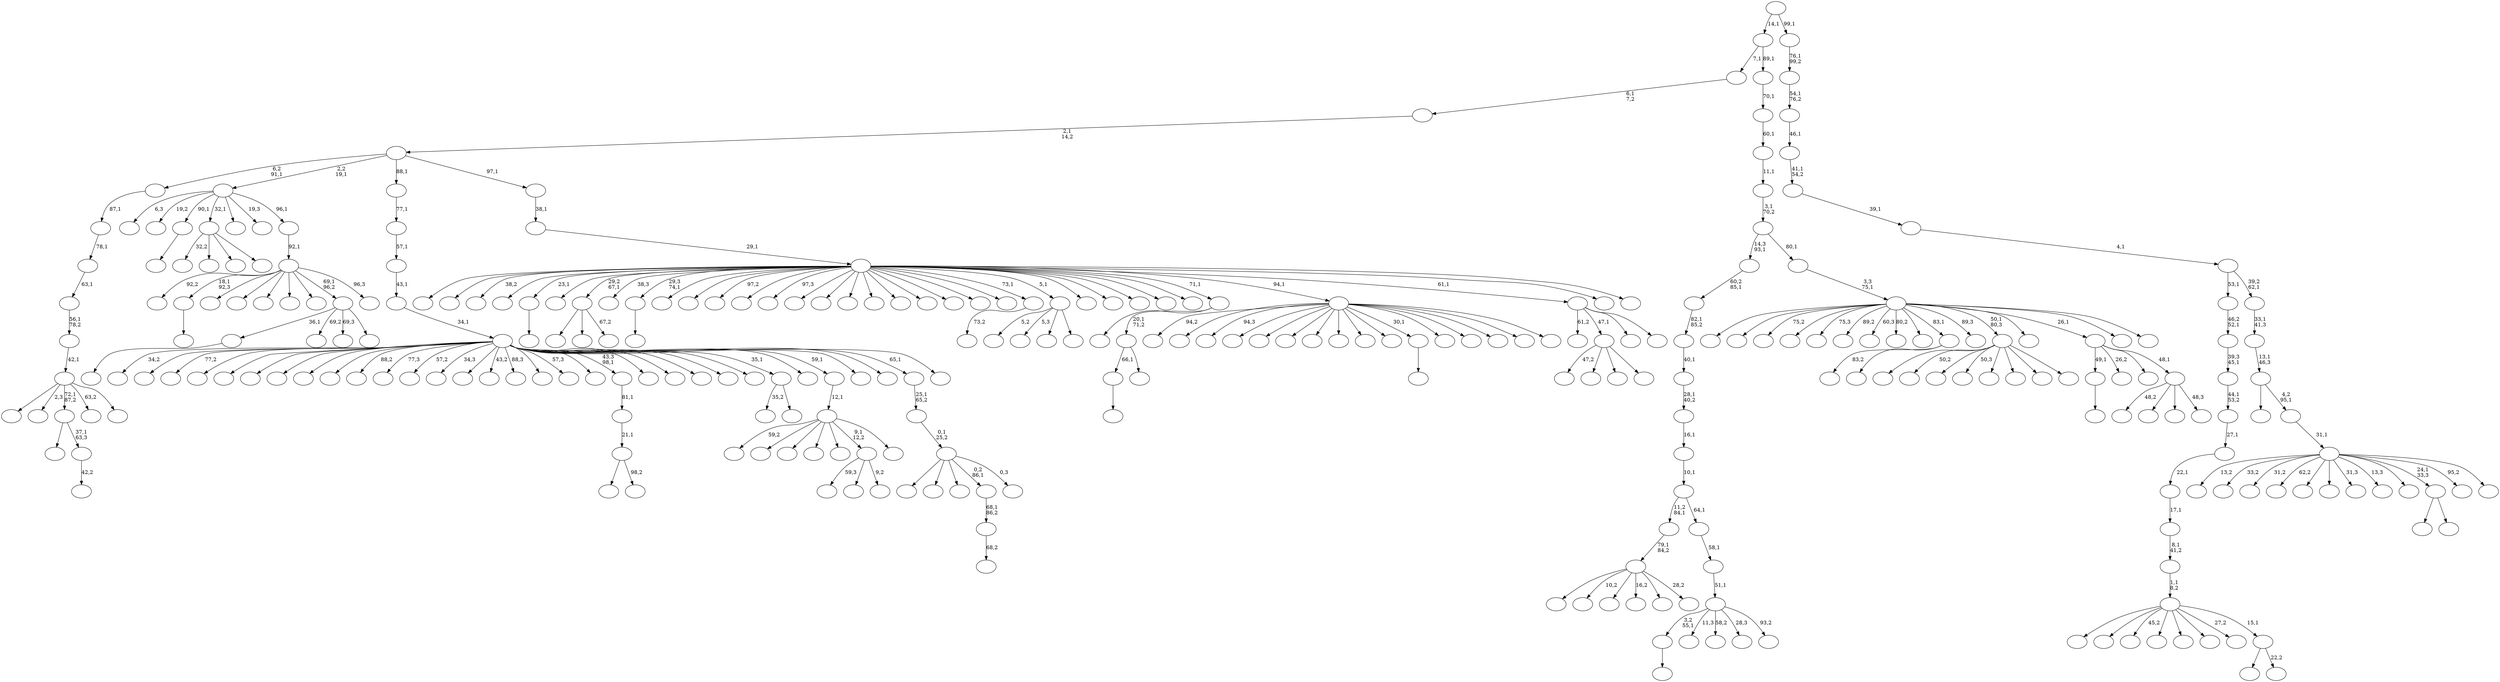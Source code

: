 digraph T {
	300 [label=""]
	299 [label=""]
	298 [label=""]
	297 [label=""]
	296 [label=""]
	295 [label=""]
	294 [label=""]
	293 [label=""]
	292 [label=""]
	291 [label=""]
	290 [label=""]
	289 [label=""]
	288 [label=""]
	287 [label=""]
	286 [label=""]
	285 [label=""]
	284 [label=""]
	283 [label=""]
	282 [label=""]
	281 [label=""]
	280 [label=""]
	279 [label=""]
	278 [label=""]
	277 [label=""]
	276 [label=""]
	275 [label=""]
	274 [label=""]
	273 [label=""]
	272 [label=""]
	271 [label=""]
	270 [label=""]
	269 [label=""]
	268 [label=""]
	267 [label=""]
	266 [label=""]
	265 [label=""]
	264 [label=""]
	263 [label=""]
	262 [label=""]
	261 [label=""]
	260 [label=""]
	259 [label=""]
	258 [label=""]
	257 [label=""]
	256 [label=""]
	255 [label=""]
	254 [label=""]
	253 [label=""]
	252 [label=""]
	251 [label=""]
	250 [label=""]
	249 [label=""]
	248 [label=""]
	247 [label=""]
	246 [label=""]
	245 [label=""]
	244 [label=""]
	243 [label=""]
	242 [label=""]
	241 [label=""]
	240 [label=""]
	239 [label=""]
	238 [label=""]
	237 [label=""]
	236 [label=""]
	235 [label=""]
	234 [label=""]
	233 [label=""]
	232 [label=""]
	231 [label=""]
	230 [label=""]
	229 [label=""]
	228 [label=""]
	227 [label=""]
	226 [label=""]
	225 [label=""]
	224 [label=""]
	223 [label=""]
	222 [label=""]
	221 [label=""]
	220 [label=""]
	219 [label=""]
	218 [label=""]
	217 [label=""]
	216 [label=""]
	215 [label=""]
	214 [label=""]
	213 [label=""]
	212 [label=""]
	211 [label=""]
	210 [label=""]
	209 [label=""]
	208 [label=""]
	207 [label=""]
	206 [label=""]
	205 [label=""]
	204 [label=""]
	203 [label=""]
	202 [label=""]
	201 [label=""]
	200 [label=""]
	199 [label=""]
	198 [label=""]
	197 [label=""]
	196 [label=""]
	195 [label=""]
	194 [label=""]
	193 [label=""]
	192 [label=""]
	191 [label=""]
	190 [label=""]
	189 [label=""]
	188 [label=""]
	187 [label=""]
	186 [label=""]
	185 [label=""]
	184 [label=""]
	183 [label=""]
	182 [label=""]
	181 [label=""]
	180 [label=""]
	179 [label=""]
	178 [label=""]
	177 [label=""]
	176 [label=""]
	175 [label=""]
	174 [label=""]
	173 [label=""]
	172 [label=""]
	171 [label=""]
	170 [label=""]
	169 [label=""]
	168 [label=""]
	167 [label=""]
	166 [label=""]
	165 [label=""]
	164 [label=""]
	163 [label=""]
	162 [label=""]
	161 [label=""]
	160 [label=""]
	159 [label=""]
	158 [label=""]
	157 [label=""]
	156 [label=""]
	155 [label=""]
	154 [label=""]
	153 [label=""]
	152 [label=""]
	151 [label=""]
	150 [label=""]
	149 [label=""]
	148 [label=""]
	147 [label=""]
	146 [label=""]
	145 [label=""]
	144 [label=""]
	143 [label=""]
	142 [label=""]
	141 [label=""]
	140 [label=""]
	139 [label=""]
	138 [label=""]
	137 [label=""]
	136 [label=""]
	135 [label=""]
	134 [label=""]
	133 [label=""]
	132 [label=""]
	131 [label=""]
	130 [label=""]
	129 [label=""]
	128 [label=""]
	127 [label=""]
	126 [label=""]
	125 [label=""]
	124 [label=""]
	123 [label=""]
	122 [label=""]
	121 [label=""]
	120 [label=""]
	119 [label=""]
	118 [label=""]
	117 [label=""]
	116 [label=""]
	115 [label=""]
	114 [label=""]
	113 [label=""]
	112 [label=""]
	111 [label=""]
	110 [label=""]
	109 [label=""]
	108 [label=""]
	107 [label=""]
	106 [label=""]
	105 [label=""]
	104 [label=""]
	103 [label=""]
	102 [label=""]
	101 [label=""]
	100 [label=""]
	99 [label=""]
	98 [label=""]
	97 [label=""]
	96 [label=""]
	95 [label=""]
	94 [label=""]
	93 [label=""]
	92 [label=""]
	91 [label=""]
	90 [label=""]
	89 [label=""]
	88 [label=""]
	87 [label=""]
	86 [label=""]
	85 [label=""]
	84 [label=""]
	83 [label=""]
	82 [label=""]
	81 [label=""]
	80 [label=""]
	79 [label=""]
	78 [label=""]
	77 [label=""]
	76 [label=""]
	75 [label=""]
	74 [label=""]
	73 [label=""]
	72 [label=""]
	71 [label=""]
	70 [label=""]
	69 [label=""]
	68 [label=""]
	67 [label=""]
	66 [label=""]
	65 [label=""]
	64 [label=""]
	63 [label=""]
	62 [label=""]
	61 [label=""]
	60 [label=""]
	59 [label=""]
	58 [label=""]
	57 [label=""]
	56 [label=""]
	55 [label=""]
	54 [label=""]
	53 [label=""]
	52 [label=""]
	51 [label=""]
	50 [label=""]
	49 [label=""]
	48 [label=""]
	47 [label=""]
	46 [label=""]
	45 [label=""]
	44 [label=""]
	43 [label=""]
	42 [label=""]
	41 [label=""]
	40 [label=""]
	39 [label=""]
	38 [label=""]
	37 [label=""]
	36 [label=""]
	35 [label=""]
	34 [label=""]
	33 [label=""]
	32 [label=""]
	31 [label=""]
	30 [label=""]
	29 [label=""]
	28 [label=""]
	27 [label=""]
	26 [label=""]
	25 [label=""]
	24 [label=""]
	23 [label=""]
	22 [label=""]
	21 [label=""]
	20 [label=""]
	19 [label=""]
	18 [label=""]
	17 [label=""]
	16 [label=""]
	15 [label=""]
	14 [label=""]
	13 [label=""]
	12 [label=""]
	11 [label=""]
	10 [label=""]
	9 [label=""]
	8 [label=""]
	7 [label=""]
	6 [label=""]
	5 [label=""]
	4 [label=""]
	3 [label=""]
	2 [label=""]
	1 [label=""]
	0 [label=""]
	279 -> 280 [label=""]
	272 -> 273 [label=""]
	270 -> 271 [label=""]
	266 -> 267 [label=""]
	255 -> 275 [label=""]
	255 -> 259 [label=""]
	255 -> 256 [label="67,2"]
	241 -> 242 [label=""]
	231 -> 232 [label=""]
	215 -> 216 [label=""]
	187 -> 188 [label=""]
	172 -> 173 [label=""]
	167 -> 168 [label="73,2"]
	165 -> 277 [label=""]
	165 -> 166 [label="98,2"]
	164 -> 165 [label="21,1"]
	163 -> 164 [label="81,1"]
	159 -> 262 [label="5,2"]
	159 -> 189 [label="5,3"]
	159 -> 181 [label=""]
	159 -> 160 [label=""]
	156 -> 282 [label="32,2"]
	156 -> 257 [label=""]
	156 -> 196 [label=""]
	156 -> 157 [label=""]
	145 -> 146 [label="42,2"]
	144 -> 300 [label=""]
	144 -> 145 [label="37,1\n63,3"]
	128 -> 187 [label="66,1"]
	128 -> 129 [label=""]
	127 -> 158 [label=""]
	127 -> 128 [label="20,1\n71,2"]
	121 -> 269 [label="35,2"]
	121 -> 122 [label=""]
	117 -> 221 [label="83,2"]
	117 -> 118 [label=""]
	112 -> 297 [label=""]
	112 -> 249 [label="10,2"]
	112 -> 219 [label=""]
	112 -> 218 [label="16,2"]
	112 -> 137 [label=""]
	112 -> 113 [label="28,2"]
	111 -> 112 [label="79,1\n84,2"]
	109 -> 281 [label="59,3"]
	109 -> 253 [label=""]
	109 -> 110 [label="9,2"]
	107 -> 293 [label="47,2"]
	107 -> 289 [label=""]
	107 -> 115 [label=""]
	107 -> 108 [label=""]
	103 -> 231 [label="36,1"]
	103 -> 211 [label="69,2"]
	103 -> 161 [label="69,3"]
	103 -> 104 [label=""]
	96 -> 223 [label=""]
	96 -> 200 [label="2,3"]
	96 -> 144 [label="72,1\n87,2"]
	96 -> 131 [label="63,2"]
	96 -> 97 [label=""]
	95 -> 96 [label="42,1"]
	94 -> 95 [label="56,1\n78,2"]
	93 -> 94 [label="63,1"]
	92 -> 93 [label="78,1"]
	91 -> 92 [label="87,1"]
	89 -> 291 [label=""]
	89 -> 268 [label="50,2"]
	89 -> 237 [label=""]
	89 -> 233 [label="50,3"]
	89 -> 212 [label=""]
	89 -> 175 [label=""]
	89 -> 119 [label=""]
	89 -> 90 [label=""]
	87 -> 266 [label="3,2\n55,1"]
	87 -> 224 [label="11,3"]
	87 -> 185 [label="58,2"]
	87 -> 150 [label="28,3"]
	87 -> 88 [label="93,2"]
	86 -> 87 [label="51,1"]
	85 -> 86 [label="58,1"]
	84 -> 111 [label="11,2\n84,1"]
	84 -> 85 [label="64,1"]
	83 -> 84 [label="10,1"]
	82 -> 83 [label="16,1"]
	81 -> 82 [label="28,1\n40,2"]
	80 -> 81 [label="40,1"]
	79 -> 80 [label="82,1\n85,2"]
	78 -> 79 [label="60,2\n85,1"]
	76 -> 263 [label="59,2"]
	76 -> 236 [label=""]
	76 -> 204 [label=""]
	76 -> 141 [label=""]
	76 -> 116 [label=""]
	76 -> 109 [label="9,1\n12,2"]
	76 -> 77 [label=""]
	75 -> 76 [label="12,1"]
	73 -> 74 [label="68,2"]
	72 -> 73 [label="68,1\n86,2"]
	69 -> 285 [label="94,2"]
	69 -> 265 [label=""]
	69 -> 264 [label="94,3"]
	69 -> 261 [label=""]
	69 -> 251 [label=""]
	69 -> 248 [label=""]
	69 -> 246 [label=""]
	69 -> 243 [label=""]
	69 -> 227 [label=""]
	69 -> 222 [label=""]
	69 -> 215 [label="30,1"]
	69 -> 190 [label=""]
	69 -> 136 [label=""]
	69 -> 120 [label=""]
	69 -> 101 [label=""]
	69 -> 70 [label=""]
	63 -> 274 [label="48,2"]
	63 -> 228 [label=""]
	63 -> 149 [label=""]
	63 -> 64 [label="48,3"]
	62 -> 272 [label="49,1"]
	62 -> 195 [label="26,2"]
	62 -> 178 [label=""]
	62 -> 63 [label="48,1"]
	60 -> 278 [label="92,2"]
	60 -> 270 [label="18,1\n92,3"]
	60 -> 214 [label=""]
	60 -> 209 [label=""]
	60 -> 183 [label=""]
	60 -> 152 [label=""]
	60 -> 134 [label=""]
	60 -> 103 [label="69,1\n96,2"]
	60 -> 61 [label="96,3"]
	59 -> 60 [label="92,1"]
	58 -> 199 [label="6,3"]
	58 -> 197 [label="19,2"]
	58 -> 172 [label="90,1"]
	58 -> 156 [label="32,1"]
	58 -> 148 [label=""]
	58 -> 123 [label="19,3"]
	58 -> 59 [label="96,1"]
	56 -> 194 [label=""]
	56 -> 162 [label=""]
	56 -> 126 [label=""]
	56 -> 72 [label="0,2\n86,1"]
	56 -> 57 [label="0,3"]
	55 -> 56 [label="0,1\n25,2"]
	54 -> 55 [label="25,1\n65,2"]
	52 -> 205 [label=""]
	52 -> 53 [label="22,2"]
	51 -> 283 [label=""]
	51 -> 252 [label=""]
	51 -> 229 [label="45,2"]
	51 -> 213 [label=""]
	51 -> 143 [label=""]
	51 -> 105 [label=""]
	51 -> 100 [label="27,2"]
	51 -> 52 [label="15,1"]
	50 -> 51 [label="1,1\n8,2"]
	49 -> 50 [label="8,1\n41,2"]
	48 -> 49 [label="17,1"]
	47 -> 48 [label="22,1"]
	46 -> 47 [label="27,1"]
	45 -> 46 [label="44,1\n53,2"]
	44 -> 45 [label="39,3\n45,1"]
	43 -> 44 [label="46,2\n52,1"]
	41 -> 124 [label="61,2"]
	41 -> 107 [label="47,1"]
	41 -> 106 [label=""]
	41 -> 42 [label=""]
	39 -> 299 [label="34,2"]
	39 -> 298 [label=""]
	39 -> 296 [label="77,2"]
	39 -> 295 [label=""]
	39 -> 294 [label=""]
	39 -> 290 [label=""]
	39 -> 286 [label=""]
	39 -> 245 [label=""]
	39 -> 244 [label=""]
	39 -> 220 [label="88,2"]
	39 -> 206 [label="77,3"]
	39 -> 202 [label="57,2"]
	39 -> 201 [label="34,3"]
	39 -> 193 [label=""]
	39 -> 186 [label="43,2"]
	39 -> 180 [label="88,3"]
	39 -> 177 [label=""]
	39 -> 176 [label="57,3"]
	39 -> 170 [label=""]
	39 -> 163 [label="43,3\n98,1"]
	39 -> 147 [label=""]
	39 -> 140 [label=""]
	39 -> 133 [label=""]
	39 -> 132 [label=""]
	39 -> 130 [label=""]
	39 -> 121 [label="35,1"]
	39 -> 114 [label=""]
	39 -> 75 [label="59,1"]
	39 -> 71 [label=""]
	39 -> 68 [label=""]
	39 -> 54 [label="65,1"]
	39 -> 40 [label=""]
	38 -> 39 [label="34,1"]
	37 -> 38 [label="43,1"]
	36 -> 37 [label="57,1"]
	35 -> 36 [label="77,1"]
	32 -> 225 [label=""]
	32 -> 33 [label=""]
	29 -> 292 [label=""]
	29 -> 288 [label=""]
	29 -> 287 [label="38,2"]
	29 -> 284 [label=""]
	29 -> 279 [label="23,1"]
	29 -> 276 [label=""]
	29 -> 255 [label="29,2\n67,1"]
	29 -> 250 [label="38,3"]
	29 -> 241 [label="29,3\n74,1"]
	29 -> 238 [label=""]
	29 -> 235 [label=""]
	29 -> 230 [label="97,2"]
	29 -> 217 [label=""]
	29 -> 208 [label="97,3"]
	29 -> 207 [label=""]
	29 -> 198 [label=""]
	29 -> 192 [label=""]
	29 -> 184 [label=""]
	29 -> 182 [label=""]
	29 -> 179 [label=""]
	29 -> 174 [label=""]
	29 -> 171 [label=""]
	29 -> 169 [label=""]
	29 -> 167 [label="73,1"]
	29 -> 159 [label="5,1"]
	29 -> 154 [label=""]
	29 -> 153 [label=""]
	29 -> 142 [label=""]
	29 -> 139 [label=""]
	29 -> 138 [label=""]
	29 -> 127 [label="71,1"]
	29 -> 69 [label="94,1"]
	29 -> 41 [label="61,1"]
	29 -> 31 [label=""]
	29 -> 30 [label=""]
	28 -> 29 [label="29,1"]
	27 -> 28 [label="38,1"]
	26 -> 91 [label="6,2\n91,1"]
	26 -> 58 [label="2,2\n19,1"]
	26 -> 35 [label="88,1"]
	26 -> 27 [label="97,1"]
	25 -> 26 [label="2,1\n14,2"]
	24 -> 25 [label="6,1\n7,2"]
	21 -> 258 [label=""]
	21 -> 254 [label=""]
	21 -> 247 [label="75,2"]
	21 -> 239 [label=""]
	21 -> 234 [label="75,3"]
	21 -> 203 [label="89,2"]
	21 -> 155 [label="60,3"]
	21 -> 135 [label="80,2"]
	21 -> 125 [label=""]
	21 -> 117 [label="83,1"]
	21 -> 98 [label="89,3"]
	21 -> 89 [label="50,1\n80,3"]
	21 -> 65 [label=""]
	21 -> 62 [label="26,1"]
	21 -> 34 [label=""]
	21 -> 22 [label=""]
	20 -> 21 [label="3,3\n75,1"]
	19 -> 78 [label="14,3\n93,1"]
	19 -> 20 [label="80,1"]
	18 -> 19 [label="3,1\n70,2"]
	17 -> 18 [label="11,1"]
	16 -> 17 [label="60,1"]
	15 -> 16 [label="70,1"]
	14 -> 24 [label="7,1"]
	14 -> 15 [label="89,1"]
	12 -> 260 [label="13,2"]
	12 -> 240 [label="33,2"]
	12 -> 226 [label="31,2"]
	12 -> 210 [label="62,2"]
	12 -> 191 [label=""]
	12 -> 151 [label=""]
	12 -> 99 [label="31,3"]
	12 -> 67 [label="13,3"]
	12 -> 66 [label=""]
	12 -> 32 [label="24,1\n33,3"]
	12 -> 23 [label="95,2"]
	12 -> 13 [label=""]
	11 -> 12 [label="31,1"]
	10 -> 102 [label=""]
	10 -> 11 [label="4,2\n95,1"]
	9 -> 10 [label="13,1\n46,3"]
	8 -> 9 [label="33,1\n41,3"]
	7 -> 43 [label="53,1"]
	7 -> 8 [label="39,2\n62,1"]
	6 -> 7 [label="4,1"]
	5 -> 6 [label="39,1"]
	4 -> 5 [label="41,1\n54,2"]
	3 -> 4 [label="46,1"]
	2 -> 3 [label="54,1\n76,2"]
	1 -> 2 [label="76,1\n99,2"]
	0 -> 14 [label="14,1"]
	0 -> 1 [label="99,1"]
}
